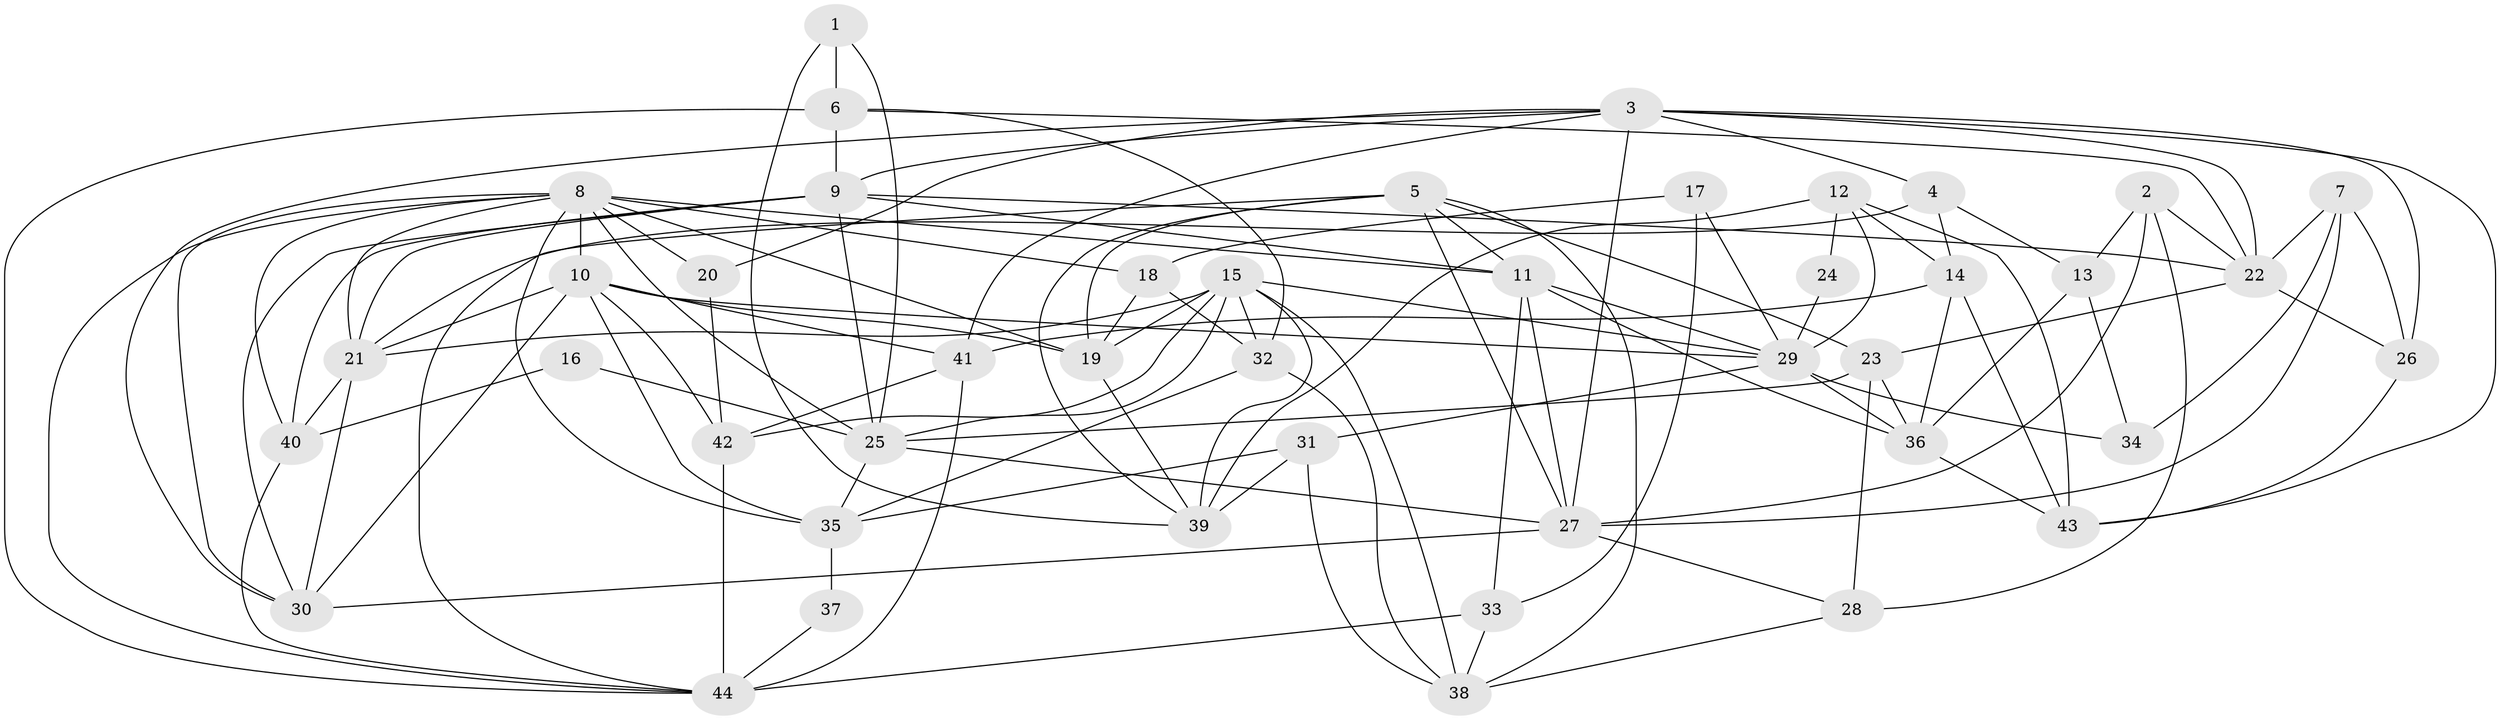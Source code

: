 // original degree distribution, {4: 0.2988505747126437, 6: 0.09195402298850575, 3: 0.27586206896551724, 5: 0.1839080459770115, 2: 0.11494252873563218, 7: 0.011494252873563218, 8: 0.011494252873563218, 9: 0.011494252873563218}
// Generated by graph-tools (version 1.1) at 2025/02/03/09/25 03:02:06]
// undirected, 44 vertices, 120 edges
graph export_dot {
graph [start="1"]
  node [color=gray90,style=filled];
  1;
  2;
  3;
  4;
  5;
  6;
  7;
  8;
  9;
  10;
  11;
  12;
  13;
  14;
  15;
  16;
  17;
  18;
  19;
  20;
  21;
  22;
  23;
  24;
  25;
  26;
  27;
  28;
  29;
  30;
  31;
  32;
  33;
  34;
  35;
  36;
  37;
  38;
  39;
  40;
  41;
  42;
  43;
  44;
  1 -- 6 [weight=1.0];
  1 -- 25 [weight=1.0];
  1 -- 39 [weight=1.0];
  2 -- 13 [weight=1.0];
  2 -- 22 [weight=1.0];
  2 -- 27 [weight=1.0];
  2 -- 28 [weight=1.0];
  3 -- 4 [weight=1.0];
  3 -- 9 [weight=1.0];
  3 -- 20 [weight=1.0];
  3 -- 22 [weight=1.0];
  3 -- 26 [weight=1.0];
  3 -- 27 [weight=1.0];
  3 -- 30 [weight=1.0];
  3 -- 41 [weight=1.0];
  3 -- 43 [weight=1.0];
  4 -- 13 [weight=1.0];
  4 -- 14 [weight=1.0];
  4 -- 21 [weight=1.0];
  5 -- 11 [weight=1.0];
  5 -- 19 [weight=1.0];
  5 -- 23 [weight=1.0];
  5 -- 27 [weight=1.0];
  5 -- 38 [weight=1.0];
  5 -- 39 [weight=1.0];
  5 -- 44 [weight=1.0];
  6 -- 9 [weight=2.0];
  6 -- 22 [weight=1.0];
  6 -- 32 [weight=1.0];
  6 -- 44 [weight=1.0];
  7 -- 22 [weight=1.0];
  7 -- 26 [weight=1.0];
  7 -- 27 [weight=1.0];
  7 -- 34 [weight=1.0];
  8 -- 10 [weight=1.0];
  8 -- 11 [weight=1.0];
  8 -- 18 [weight=1.0];
  8 -- 19 [weight=1.0];
  8 -- 20 [weight=1.0];
  8 -- 21 [weight=1.0];
  8 -- 25 [weight=1.0];
  8 -- 30 [weight=1.0];
  8 -- 35 [weight=1.0];
  8 -- 40 [weight=1.0];
  8 -- 44 [weight=1.0];
  9 -- 11 [weight=1.0];
  9 -- 21 [weight=1.0];
  9 -- 22 [weight=2.0];
  9 -- 25 [weight=1.0];
  9 -- 30 [weight=1.0];
  9 -- 40 [weight=1.0];
  10 -- 19 [weight=1.0];
  10 -- 21 [weight=1.0];
  10 -- 29 [weight=1.0];
  10 -- 30 [weight=1.0];
  10 -- 35 [weight=1.0];
  10 -- 41 [weight=1.0];
  10 -- 42 [weight=1.0];
  11 -- 27 [weight=1.0];
  11 -- 29 [weight=1.0];
  11 -- 33 [weight=1.0];
  11 -- 36 [weight=1.0];
  12 -- 14 [weight=1.0];
  12 -- 24 [weight=1.0];
  12 -- 29 [weight=1.0];
  12 -- 39 [weight=2.0];
  12 -- 43 [weight=1.0];
  13 -- 34 [weight=1.0];
  13 -- 36 [weight=1.0];
  14 -- 36 [weight=1.0];
  14 -- 41 [weight=2.0];
  14 -- 43 [weight=1.0];
  15 -- 19 [weight=1.0];
  15 -- 21 [weight=1.0];
  15 -- 25 [weight=1.0];
  15 -- 29 [weight=1.0];
  15 -- 32 [weight=1.0];
  15 -- 38 [weight=1.0];
  15 -- 39 [weight=1.0];
  15 -- 42 [weight=1.0];
  16 -- 25 [weight=1.0];
  16 -- 40 [weight=1.0];
  17 -- 18 [weight=1.0];
  17 -- 29 [weight=1.0];
  17 -- 33 [weight=1.0];
  18 -- 19 [weight=1.0];
  18 -- 32 [weight=1.0];
  19 -- 39 [weight=1.0];
  20 -- 42 [weight=1.0];
  21 -- 30 [weight=1.0];
  21 -- 40 [weight=1.0];
  22 -- 23 [weight=1.0];
  22 -- 26 [weight=1.0];
  23 -- 25 [weight=2.0];
  23 -- 28 [weight=2.0];
  23 -- 36 [weight=1.0];
  24 -- 29 [weight=1.0];
  25 -- 27 [weight=1.0];
  25 -- 35 [weight=1.0];
  26 -- 43 [weight=1.0];
  27 -- 28 [weight=1.0];
  27 -- 30 [weight=1.0];
  28 -- 38 [weight=1.0];
  29 -- 31 [weight=1.0];
  29 -- 34 [weight=1.0];
  29 -- 36 [weight=1.0];
  31 -- 35 [weight=1.0];
  31 -- 38 [weight=1.0];
  31 -- 39 [weight=1.0];
  32 -- 35 [weight=1.0];
  32 -- 38 [weight=1.0];
  33 -- 38 [weight=1.0];
  33 -- 44 [weight=1.0];
  35 -- 37 [weight=1.0];
  36 -- 43 [weight=1.0];
  37 -- 44 [weight=1.0];
  40 -- 44 [weight=1.0];
  41 -- 42 [weight=3.0];
  41 -- 44 [weight=2.0];
  42 -- 44 [weight=1.0];
}
